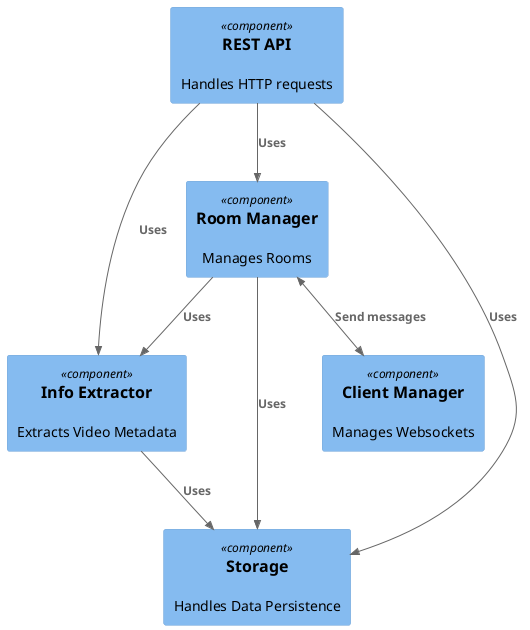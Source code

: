 @startuml
!include <C4/C4_Component>

Component(api, "REST API", "", "Handles HTTP requests")
Component(infoext, "Info Extractor", "", "Extracts Video Metadata")
Component(roomman, "Room Manager", "", "Manages Rooms")
Component(storage, "Storage", "", "Handles Data Persistence")
Component(clientman, "Client Manager", "", "Manages Websockets")

BiRel(roomman, clientman, "Send messages")
Rel(api, roomman, "Uses")
Rel(roomman, infoext, "Uses")
Rel(api, storage, "Uses")
Rel(api, infoext, "Uses")
Rel(roomman, storage, "Uses")
Rel(infoext, storage, "Uses")

@enduml
